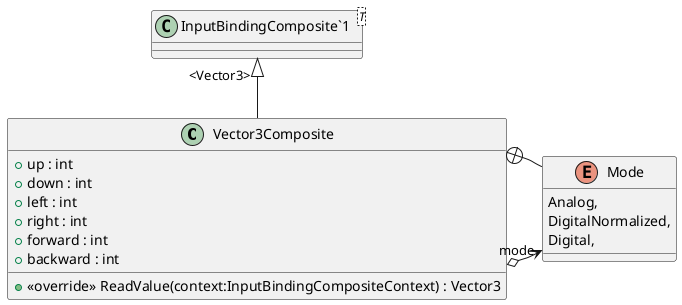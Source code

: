 @startuml
class Vector3Composite {
    + up : int
    + down : int
    + left : int
    + right : int
    + forward : int
    + backward : int
    + <<override>> ReadValue(context:InputBindingCompositeContext) : Vector3
}
class "InputBindingComposite`1"<T> {
}
enum Mode {
    Analog,
    DigitalNormalized,
    Digital,
}
"InputBindingComposite`1" "<Vector3>" <|-- Vector3Composite
Vector3Composite o-> "mode" Mode
Vector3Composite +-- Mode
@enduml
